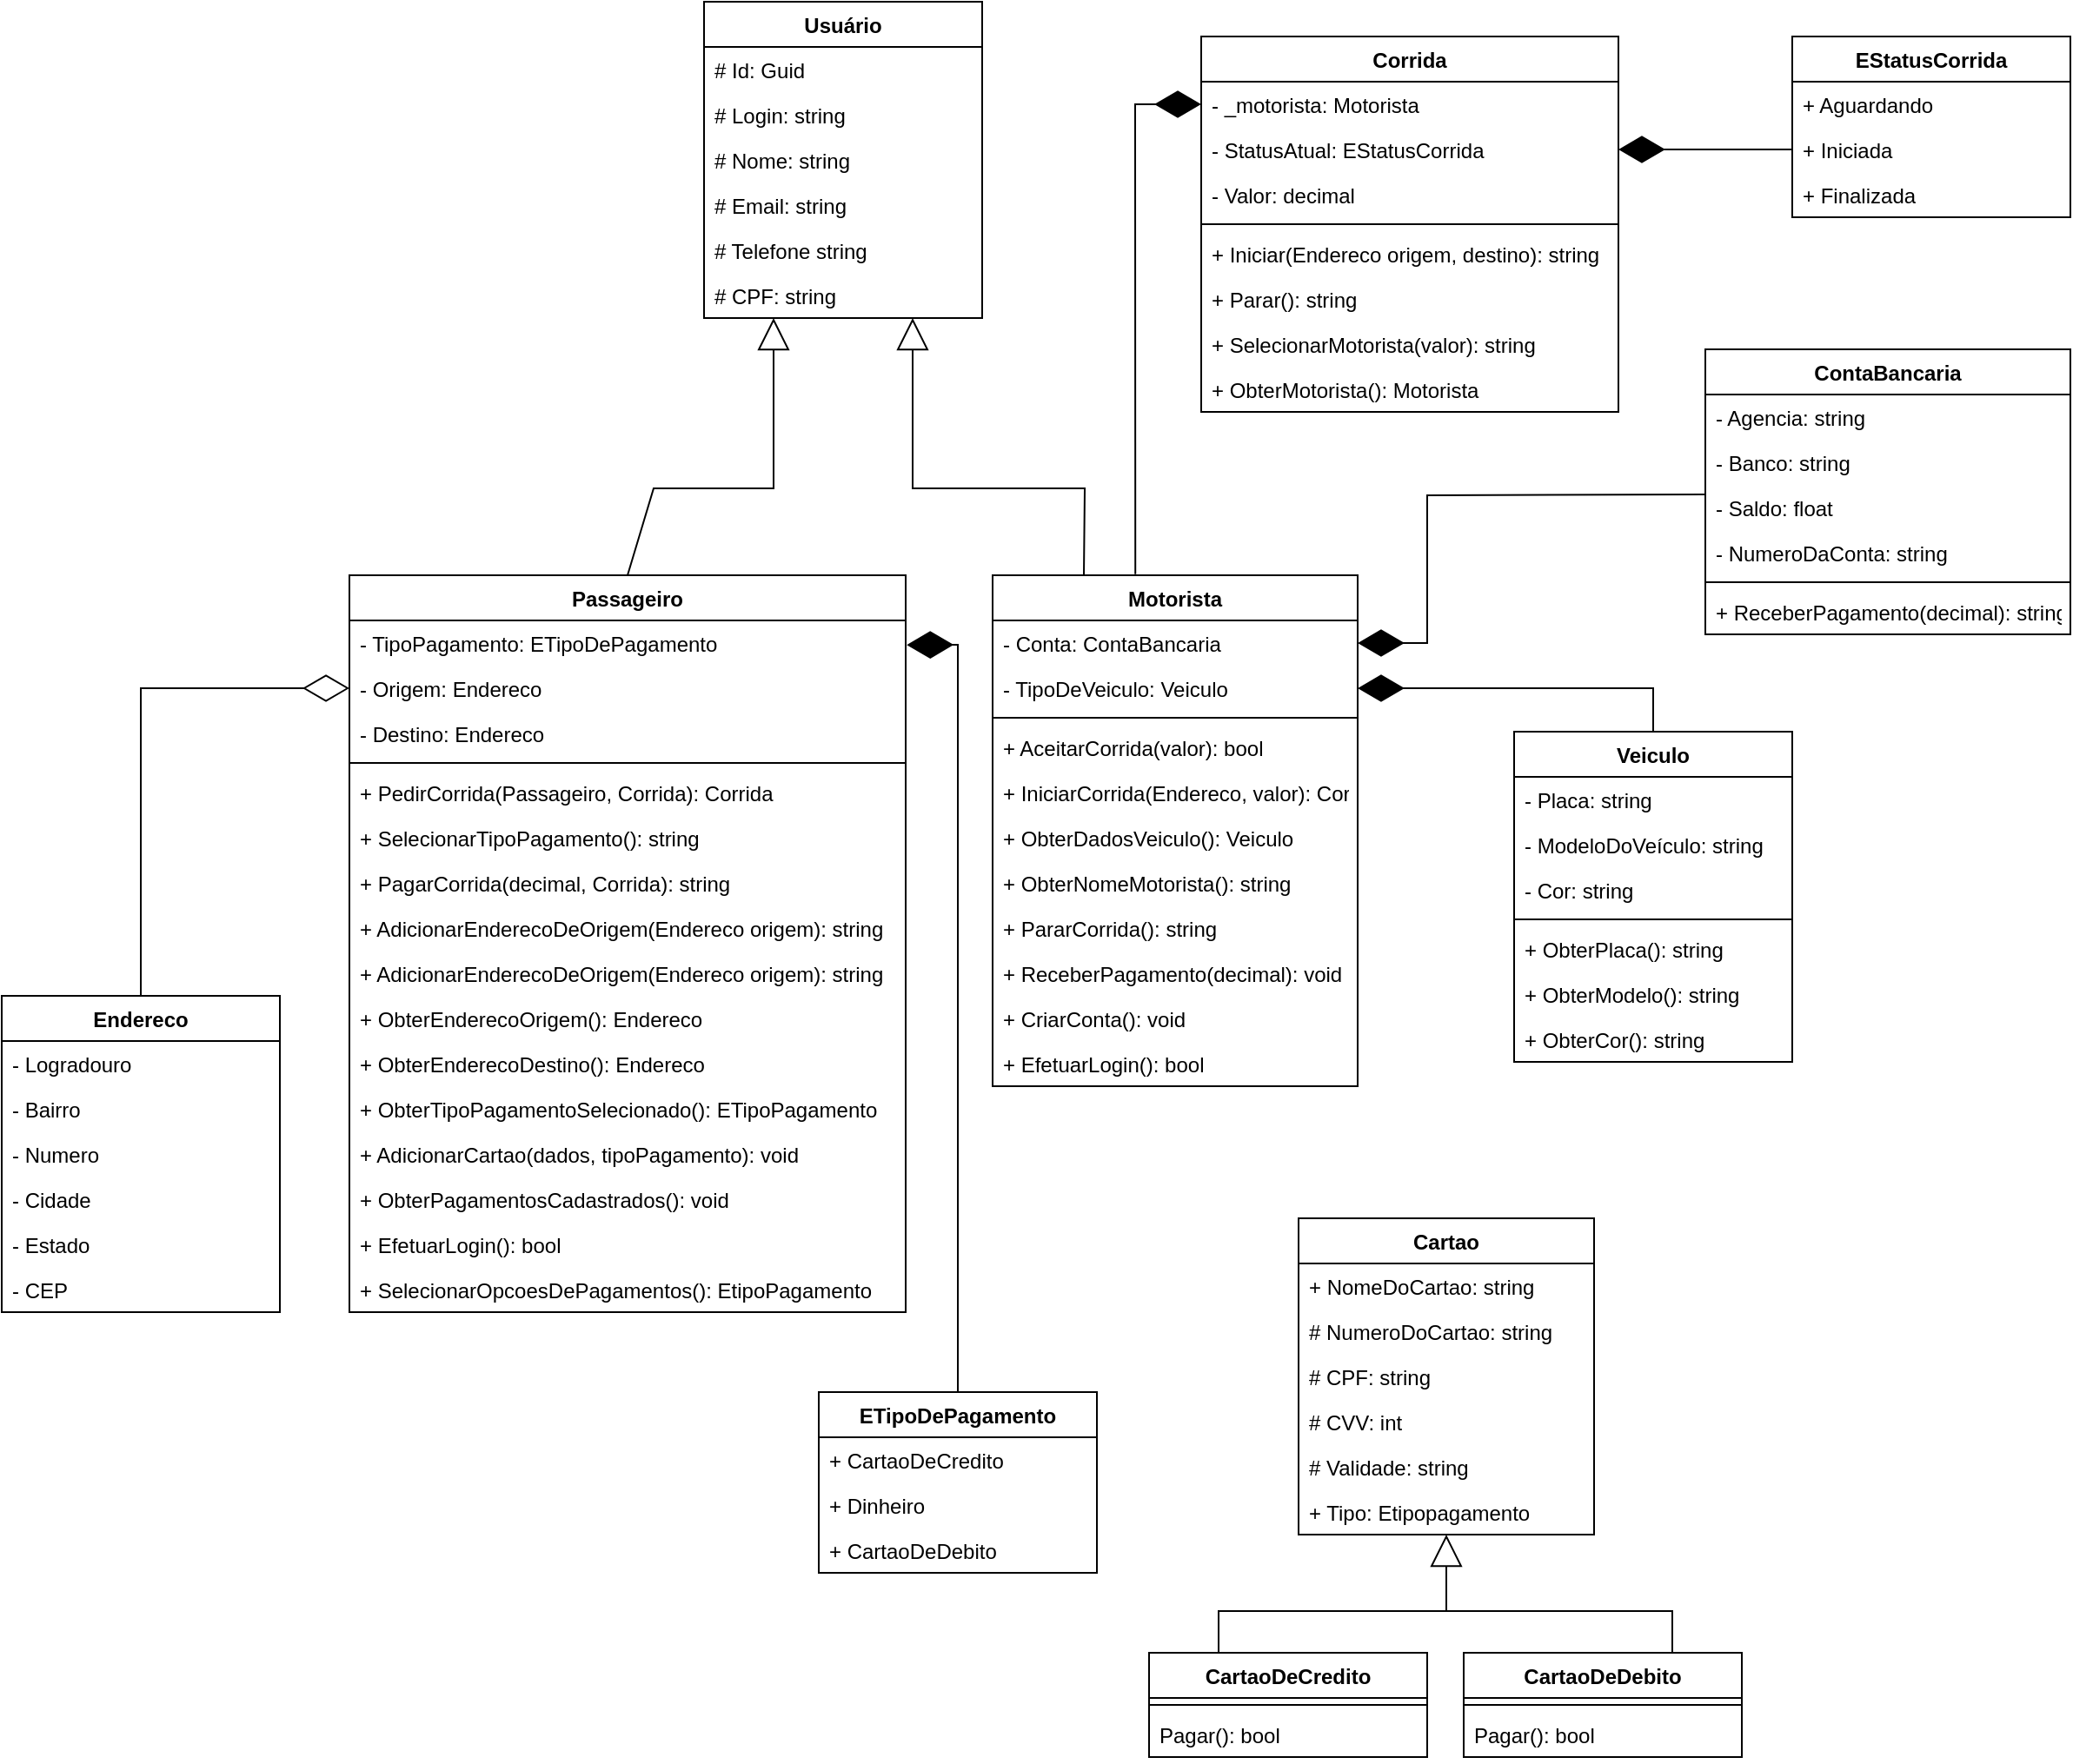 <mxfile version="20.2.3" type="device"><diagram id="JI-TAaaCPzhpU8c-VdDG" name="Page-1"><mxGraphModel dx="2064" dy="656" grid="1" gridSize="10" guides="1" tooltips="1" connect="1" arrows="1" fold="1" page="1" pageScale="1" pageWidth="827" pageHeight="1169" math="0" shadow="0"><root><mxCell id="0"/><mxCell id="1" parent="0"/><mxCell id="uXIIYwVitnvNrpm6AXKh-1" value="Usuário" style="swimlane;fontStyle=1;align=center;verticalAlign=top;childLayout=stackLayout;horizontal=1;startSize=26;horizontalStack=0;resizeParent=1;resizeParentMax=0;resizeLast=0;collapsible=1;marginBottom=0;" parent="1" vertex="1"><mxGeometry x="174" width="160" height="182" as="geometry"/></mxCell><mxCell id="uXIIYwVitnvNrpm6AXKh-29" value="# Id: Guid" style="text;strokeColor=none;fillColor=none;align=left;verticalAlign=top;spacingLeft=4;spacingRight=4;overflow=hidden;rotatable=0;points=[[0,0.5],[1,0.5]];portConstraint=eastwest;" parent="uXIIYwVitnvNrpm6AXKh-1" vertex="1"><mxGeometry y="26" width="160" height="26" as="geometry"/></mxCell><mxCell id="uXIIYwVitnvNrpm6AXKh-42" value="# Login: string" style="text;strokeColor=none;fillColor=none;align=left;verticalAlign=top;spacingLeft=4;spacingRight=4;overflow=hidden;rotatable=0;points=[[0,0.5],[1,0.5]];portConstraint=eastwest;" parent="uXIIYwVitnvNrpm6AXKh-1" vertex="1"><mxGeometry y="52" width="160" height="26" as="geometry"/></mxCell><mxCell id="uXIIYwVitnvNrpm6AXKh-28" value="# Nome: string" style="text;strokeColor=none;fillColor=none;align=left;verticalAlign=top;spacingLeft=4;spacingRight=4;overflow=hidden;rotatable=0;points=[[0,0.5],[1,0.5]];portConstraint=eastwest;" parent="uXIIYwVitnvNrpm6AXKh-1" vertex="1"><mxGeometry y="78" width="160" height="26" as="geometry"/></mxCell><mxCell id="uXIIYwVitnvNrpm6AXKh-2" value="# Email: string" style="text;strokeColor=none;fillColor=none;align=left;verticalAlign=top;spacingLeft=4;spacingRight=4;overflow=hidden;rotatable=0;points=[[0,0.5],[1,0.5]];portConstraint=eastwest;" parent="uXIIYwVitnvNrpm6AXKh-1" vertex="1"><mxGeometry y="104" width="160" height="26" as="geometry"/></mxCell><mxCell id="uXIIYwVitnvNrpm6AXKh-27" value="# Telefone string" style="text;strokeColor=none;fillColor=none;align=left;verticalAlign=top;spacingLeft=4;spacingRight=4;overflow=hidden;rotatable=0;points=[[0,0.5],[1,0.5]];portConstraint=eastwest;" parent="uXIIYwVitnvNrpm6AXKh-1" vertex="1"><mxGeometry y="130" width="160" height="26" as="geometry"/></mxCell><mxCell id="uXIIYwVitnvNrpm6AXKh-32" value="# CPF: string" style="text;strokeColor=none;fillColor=none;align=left;verticalAlign=top;spacingLeft=4;spacingRight=4;overflow=hidden;rotatable=0;points=[[0,0.5],[1,0.5]];portConstraint=eastwest;" parent="uXIIYwVitnvNrpm6AXKh-1" vertex="1"><mxGeometry y="156" width="160" height="26" as="geometry"/></mxCell><mxCell id="uXIIYwVitnvNrpm6AXKh-5" value="Passageiro" style="swimlane;fontStyle=1;align=center;verticalAlign=top;childLayout=stackLayout;horizontal=1;startSize=26;horizontalStack=0;resizeParent=1;resizeParentMax=0;resizeLast=0;collapsible=1;marginBottom=0;" parent="1" vertex="1"><mxGeometry x="-30" y="330" width="320" height="424" as="geometry"/></mxCell><mxCell id="uXIIYwVitnvNrpm6AXKh-38" value="- TipoPagamento: ETipoDePagamento" style="text;strokeColor=none;fillColor=none;align=left;verticalAlign=top;spacingLeft=4;spacingRight=4;overflow=hidden;rotatable=0;points=[[0,0.5],[1,0.5]];portConstraint=eastwest;" parent="uXIIYwVitnvNrpm6AXKh-5" vertex="1"><mxGeometry y="26" width="320" height="26" as="geometry"/></mxCell><mxCell id="uXIIYwVitnvNrpm6AXKh-40" value="- Origem: Endereco" style="text;strokeColor=none;fillColor=none;align=left;verticalAlign=top;spacingLeft=4;spacingRight=4;overflow=hidden;rotatable=0;points=[[0,0.5],[1,0.5]];portConstraint=eastwest;" parent="uXIIYwVitnvNrpm6AXKh-5" vertex="1"><mxGeometry y="52" width="320" height="26" as="geometry"/></mxCell><mxCell id="uXIIYwVitnvNrpm6AXKh-41" value="- Destino: Endereco" style="text;strokeColor=none;fillColor=none;align=left;verticalAlign=top;spacingLeft=4;spacingRight=4;overflow=hidden;rotatable=0;points=[[0,0.5],[1,0.5]];portConstraint=eastwest;" parent="uXIIYwVitnvNrpm6AXKh-5" vertex="1"><mxGeometry y="78" width="320" height="26" as="geometry"/></mxCell><mxCell id="uXIIYwVitnvNrpm6AXKh-7" value="" style="line;strokeWidth=1;fillColor=none;align=left;verticalAlign=middle;spacingTop=-1;spacingLeft=3;spacingRight=3;rotatable=0;labelPosition=right;points=[];portConstraint=eastwest;" parent="uXIIYwVitnvNrpm6AXKh-5" vertex="1"><mxGeometry y="104" width="320" height="8" as="geometry"/></mxCell><mxCell id="uXIIYwVitnvNrpm6AXKh-8" value="+ PedirCorrida(Passageiro, Corrida): Corrida" style="text;strokeColor=none;fillColor=none;align=left;verticalAlign=top;spacingLeft=4;spacingRight=4;overflow=hidden;rotatable=0;points=[[0,0.5],[1,0.5]];portConstraint=eastwest;" parent="uXIIYwVitnvNrpm6AXKh-5" vertex="1"><mxGeometry y="112" width="320" height="26" as="geometry"/></mxCell><mxCell id="uXIIYwVitnvNrpm6AXKh-83" value="+ SelecionarTipoPagamento(): string" style="text;strokeColor=none;fillColor=none;align=left;verticalAlign=top;spacingLeft=4;spacingRight=4;overflow=hidden;rotatable=0;points=[[0,0.5],[1,0.5]];portConstraint=eastwest;" parent="uXIIYwVitnvNrpm6AXKh-5" vertex="1"><mxGeometry y="138" width="320" height="26" as="geometry"/></mxCell><mxCell id="uXIIYwVitnvNrpm6AXKh-84" value="+ PagarCorrida(decimal, Corrida): string" style="text;strokeColor=none;fillColor=none;align=left;verticalAlign=top;spacingLeft=4;spacingRight=4;overflow=hidden;rotatable=0;points=[[0,0.5],[1,0.5]];portConstraint=eastwest;" parent="uXIIYwVitnvNrpm6AXKh-5" vertex="1"><mxGeometry y="164" width="320" height="26" as="geometry"/></mxCell><mxCell id="uXIIYwVitnvNrpm6AXKh-173" value="+ AdicionarEnderecoDeOrigem(Endereco origem): string" style="text;strokeColor=none;fillColor=none;align=left;verticalAlign=top;spacingLeft=4;spacingRight=4;overflow=hidden;rotatable=0;points=[[0,0.5],[1,0.5]];portConstraint=eastwest;" parent="uXIIYwVitnvNrpm6AXKh-5" vertex="1"><mxGeometry y="190" width="320" height="26" as="geometry"/></mxCell><mxCell id="uXIIYwVitnvNrpm6AXKh-174" value="+ AdicionarEnderecoDeOrigem(Endereco origem): string" style="text;strokeColor=none;fillColor=none;align=left;verticalAlign=top;spacingLeft=4;spacingRight=4;overflow=hidden;rotatable=0;points=[[0,0.5],[1,0.5]];portConstraint=eastwest;" parent="uXIIYwVitnvNrpm6AXKh-5" vertex="1"><mxGeometry y="216" width="320" height="26" as="geometry"/></mxCell><mxCell id="yvrcJaJNoF_qxqTx-UQw-9" value="+ ObterEnderecoOrigem(): Endereco" style="text;strokeColor=none;fillColor=none;align=left;verticalAlign=top;spacingLeft=4;spacingRight=4;overflow=hidden;rotatable=0;points=[[0,0.5],[1,0.5]];portConstraint=eastwest;" vertex="1" parent="uXIIYwVitnvNrpm6AXKh-5"><mxGeometry y="242" width="320" height="26" as="geometry"/></mxCell><mxCell id="yvrcJaJNoF_qxqTx-UQw-8" value="+ ObterEnderecoDestino(): Endereco" style="text;strokeColor=none;fillColor=none;align=left;verticalAlign=top;spacingLeft=4;spacingRight=4;overflow=hidden;rotatable=0;points=[[0,0.5],[1,0.5]];portConstraint=eastwest;" vertex="1" parent="uXIIYwVitnvNrpm6AXKh-5"><mxGeometry y="268" width="320" height="26" as="geometry"/></mxCell><mxCell id="yvrcJaJNoF_qxqTx-UQw-7" value="+ ObterTipoPagamentoSelecionado(): ETipoPagamento" style="text;strokeColor=none;fillColor=none;align=left;verticalAlign=top;spacingLeft=4;spacingRight=4;overflow=hidden;rotatable=0;points=[[0,0.5],[1,0.5]];portConstraint=eastwest;" vertex="1" parent="uXIIYwVitnvNrpm6AXKh-5"><mxGeometry y="294" width="320" height="26" as="geometry"/></mxCell><mxCell id="yvrcJaJNoF_qxqTx-UQw-6" value="+ AdicionarCartao(dados, tipoPagamento): void" style="text;strokeColor=none;fillColor=none;align=left;verticalAlign=top;spacingLeft=4;spacingRight=4;overflow=hidden;rotatable=0;points=[[0,0.5],[1,0.5]];portConstraint=eastwest;" vertex="1" parent="uXIIYwVitnvNrpm6AXKh-5"><mxGeometry y="320" width="320" height="26" as="geometry"/></mxCell><mxCell id="yvrcJaJNoF_qxqTx-UQw-5" value="+ ObterPagamentosCadastrados(): void" style="text;strokeColor=none;fillColor=none;align=left;verticalAlign=top;spacingLeft=4;spacingRight=4;overflow=hidden;rotatable=0;points=[[0,0.5],[1,0.5]];portConstraint=eastwest;" vertex="1" parent="uXIIYwVitnvNrpm6AXKh-5"><mxGeometry y="346" width="320" height="26" as="geometry"/></mxCell><mxCell id="yvrcJaJNoF_qxqTx-UQw-4" value="+ EfetuarLogin(): bool" style="text;strokeColor=none;fillColor=none;align=left;verticalAlign=top;spacingLeft=4;spacingRight=4;overflow=hidden;rotatable=0;points=[[0,0.5],[1,0.5]];portConstraint=eastwest;" vertex="1" parent="uXIIYwVitnvNrpm6AXKh-5"><mxGeometry y="372" width="320" height="26" as="geometry"/></mxCell><mxCell id="yvrcJaJNoF_qxqTx-UQw-3" value="+ SelecionarOpcoesDePagamentos(): EtipoPagamento" style="text;strokeColor=none;fillColor=none;align=left;verticalAlign=top;spacingLeft=4;spacingRight=4;overflow=hidden;rotatable=0;points=[[0,0.5],[1,0.5]];portConstraint=eastwest;" vertex="1" parent="uXIIYwVitnvNrpm6AXKh-5"><mxGeometry y="398" width="320" height="26" as="geometry"/></mxCell><mxCell id="uXIIYwVitnvNrpm6AXKh-9" value="Veiculo" style="swimlane;fontStyle=1;align=center;verticalAlign=top;childLayout=stackLayout;horizontal=1;startSize=26;horizontalStack=0;resizeParent=1;resizeParentMax=0;resizeLast=0;collapsible=1;marginBottom=0;" parent="1" vertex="1"><mxGeometry x="640" y="420" width="160" height="190" as="geometry"/></mxCell><mxCell id="uXIIYwVitnvNrpm6AXKh-10" value="- Placa: string" style="text;strokeColor=none;fillColor=none;align=left;verticalAlign=top;spacingLeft=4;spacingRight=4;overflow=hidden;rotatable=0;points=[[0,0.5],[1,0.5]];portConstraint=eastwest;" parent="uXIIYwVitnvNrpm6AXKh-9" vertex="1"><mxGeometry y="26" width="160" height="26" as="geometry"/></mxCell><mxCell id="uXIIYwVitnvNrpm6AXKh-66" value="- ModeloDoVeículo: string" style="text;strokeColor=none;fillColor=none;align=left;verticalAlign=top;spacingLeft=4;spacingRight=4;overflow=hidden;rotatable=0;points=[[0,0.5],[1,0.5]];portConstraint=eastwest;" parent="uXIIYwVitnvNrpm6AXKh-9" vertex="1"><mxGeometry y="52" width="160" height="26" as="geometry"/></mxCell><mxCell id="UBZa5tZ-X4ekOd2fPBgk-17" value="- Cor: string" style="text;strokeColor=none;fillColor=none;align=left;verticalAlign=top;spacingLeft=4;spacingRight=4;overflow=hidden;rotatable=0;points=[[0,0.5],[1,0.5]];portConstraint=eastwest;" parent="uXIIYwVitnvNrpm6AXKh-9" vertex="1"><mxGeometry y="78" width="160" height="26" as="geometry"/></mxCell><mxCell id="uXIIYwVitnvNrpm6AXKh-11" value="" style="line;strokeWidth=1;fillColor=none;align=left;verticalAlign=middle;spacingTop=-1;spacingLeft=3;spacingRight=3;rotatable=0;labelPosition=right;points=[];portConstraint=eastwest;" parent="uXIIYwVitnvNrpm6AXKh-9" vertex="1"><mxGeometry y="104" width="160" height="8" as="geometry"/></mxCell><mxCell id="uXIIYwVitnvNrpm6AXKh-12" value="+ ObterPlaca(): string" style="text;strokeColor=none;fillColor=none;align=left;verticalAlign=top;spacingLeft=4;spacingRight=4;overflow=hidden;rotatable=0;points=[[0,0.5],[1,0.5]];portConstraint=eastwest;" parent="uXIIYwVitnvNrpm6AXKh-9" vertex="1"><mxGeometry y="112" width="160" height="26" as="geometry"/></mxCell><mxCell id="uXIIYwVitnvNrpm6AXKh-114" value="+ ObterModelo(): string" style="text;strokeColor=none;fillColor=none;align=left;verticalAlign=top;spacingLeft=4;spacingRight=4;overflow=hidden;rotatable=0;points=[[0,0.5],[1,0.5]];portConstraint=eastwest;" parent="uXIIYwVitnvNrpm6AXKh-9" vertex="1"><mxGeometry y="138" width="160" height="26" as="geometry"/></mxCell><mxCell id="UBZa5tZ-X4ekOd2fPBgk-18" value="+ ObterCor(): string" style="text;strokeColor=none;fillColor=none;align=left;verticalAlign=top;spacingLeft=4;spacingRight=4;overflow=hidden;rotatable=0;points=[[0,0.5],[1,0.5]];portConstraint=eastwest;" parent="uXIIYwVitnvNrpm6AXKh-9" vertex="1"><mxGeometry y="164" width="160" height="26" as="geometry"/></mxCell><mxCell id="uXIIYwVitnvNrpm6AXKh-13" value="Endereco" style="swimlane;fontStyle=1;align=center;verticalAlign=top;childLayout=stackLayout;horizontal=1;startSize=26;horizontalStack=0;resizeParent=1;resizeParentMax=0;resizeLast=0;collapsible=1;marginBottom=0;" parent="1" vertex="1"><mxGeometry x="-230" y="572" width="160" height="182" as="geometry"/></mxCell><mxCell id="uXIIYwVitnvNrpm6AXKh-14" value="- Logradouro" style="text;strokeColor=none;fillColor=none;align=left;verticalAlign=top;spacingLeft=4;spacingRight=4;overflow=hidden;rotatable=0;points=[[0,0.5],[1,0.5]];portConstraint=eastwest;" parent="uXIIYwVitnvNrpm6AXKh-13" vertex="1"><mxGeometry y="26" width="160" height="26" as="geometry"/></mxCell><mxCell id="uXIIYwVitnvNrpm6AXKh-51" value="- Bairro" style="text;strokeColor=none;fillColor=none;align=left;verticalAlign=top;spacingLeft=4;spacingRight=4;overflow=hidden;rotatable=0;points=[[0,0.5],[1,0.5]];portConstraint=eastwest;" parent="uXIIYwVitnvNrpm6AXKh-13" vertex="1"><mxGeometry y="52" width="160" height="26" as="geometry"/></mxCell><mxCell id="uXIIYwVitnvNrpm6AXKh-52" value="- Numero" style="text;strokeColor=none;fillColor=none;align=left;verticalAlign=top;spacingLeft=4;spacingRight=4;overflow=hidden;rotatable=0;points=[[0,0.5],[1,0.5]];portConstraint=eastwest;" parent="uXIIYwVitnvNrpm6AXKh-13" vertex="1"><mxGeometry y="78" width="160" height="26" as="geometry"/></mxCell><mxCell id="uXIIYwVitnvNrpm6AXKh-53" value="- Cidade" style="text;strokeColor=none;fillColor=none;align=left;verticalAlign=top;spacingLeft=4;spacingRight=4;overflow=hidden;rotatable=0;points=[[0,0.5],[1,0.5]];portConstraint=eastwest;" parent="uXIIYwVitnvNrpm6AXKh-13" vertex="1"><mxGeometry y="104" width="160" height="26" as="geometry"/></mxCell><mxCell id="uXIIYwVitnvNrpm6AXKh-54" value="- Estado" style="text;strokeColor=none;fillColor=none;align=left;verticalAlign=top;spacingLeft=4;spacingRight=4;overflow=hidden;rotatable=0;points=[[0,0.5],[1,0.5]];portConstraint=eastwest;" parent="uXIIYwVitnvNrpm6AXKh-13" vertex="1"><mxGeometry y="130" width="160" height="26" as="geometry"/></mxCell><mxCell id="uXIIYwVitnvNrpm6AXKh-55" value="- CEP" style="text;strokeColor=none;fillColor=none;align=left;verticalAlign=top;spacingLeft=4;spacingRight=4;overflow=hidden;rotatable=0;points=[[0,0.5],[1,0.5]];portConstraint=eastwest;" parent="uXIIYwVitnvNrpm6AXKh-13" vertex="1"><mxGeometry y="156" width="160" height="26" as="geometry"/></mxCell><mxCell id="uXIIYwVitnvNrpm6AXKh-17" value="Motorista" style="swimlane;fontStyle=1;align=center;verticalAlign=top;childLayout=stackLayout;horizontal=1;startSize=26;horizontalStack=0;resizeParent=1;resizeParentMax=0;resizeLast=0;collapsible=1;marginBottom=0;" parent="1" vertex="1"><mxGeometry x="340" y="330" width="210" height="294" as="geometry"/></mxCell><mxCell id="uXIIYwVitnvNrpm6AXKh-18" value="- Conta: ContaBancaria" style="text;strokeColor=none;fillColor=none;align=left;verticalAlign=top;spacingLeft=4;spacingRight=4;overflow=hidden;rotatable=0;points=[[0,0.5],[1,0.5]];portConstraint=eastwest;" parent="uXIIYwVitnvNrpm6AXKh-17" vertex="1"><mxGeometry y="26" width="210" height="26" as="geometry"/></mxCell><mxCell id="uXIIYwVitnvNrpm6AXKh-64" value="- TipoDeVeiculo: Veiculo" style="text;strokeColor=none;fillColor=none;align=left;verticalAlign=top;spacingLeft=4;spacingRight=4;overflow=hidden;rotatable=0;points=[[0,0.5],[1,0.5]];portConstraint=eastwest;" parent="uXIIYwVitnvNrpm6AXKh-17" vertex="1"><mxGeometry y="52" width="210" height="26" as="geometry"/></mxCell><mxCell id="uXIIYwVitnvNrpm6AXKh-19" value="" style="line;strokeWidth=1;fillColor=none;align=left;verticalAlign=middle;spacingTop=-1;spacingLeft=3;spacingRight=3;rotatable=0;labelPosition=right;points=[];portConstraint=eastwest;" parent="uXIIYwVitnvNrpm6AXKh-17" vertex="1"><mxGeometry y="78" width="210" height="8" as="geometry"/></mxCell><mxCell id="uXIIYwVitnvNrpm6AXKh-20" value="+ AceitarCorrida(valor): bool" style="text;strokeColor=none;fillColor=none;align=left;verticalAlign=top;spacingLeft=4;spacingRight=4;overflow=hidden;rotatable=0;points=[[0,0.5],[1,0.5]];portConstraint=eastwest;" parent="uXIIYwVitnvNrpm6AXKh-17" vertex="1"><mxGeometry y="86" width="210" height="26" as="geometry"/></mxCell><mxCell id="uXIIYwVitnvNrpm6AXKh-158" value="+ IniciarCorrida(Endereco, valor): Corrida" style="text;strokeColor=none;fillColor=none;align=left;verticalAlign=top;spacingLeft=4;spacingRight=4;overflow=hidden;rotatable=0;points=[[0,0.5],[1,0.5]];portConstraint=eastwest;" parent="uXIIYwVitnvNrpm6AXKh-17" vertex="1"><mxGeometry y="112" width="210" height="26" as="geometry"/></mxCell><mxCell id="uXIIYwVitnvNrpm6AXKh-149" value="+ ObterDadosVeiculo(): Veiculo" style="text;strokeColor=none;fillColor=none;align=left;verticalAlign=top;spacingLeft=4;spacingRight=4;overflow=hidden;rotatable=0;points=[[0,0.5],[1,0.5]];portConstraint=eastwest;" parent="uXIIYwVitnvNrpm6AXKh-17" vertex="1"><mxGeometry y="138" width="210" height="26" as="geometry"/></mxCell><mxCell id="uXIIYwVitnvNrpm6AXKh-115" value="+ ObterNomeMotorista(): string" style="text;strokeColor=none;fillColor=none;align=left;verticalAlign=top;spacingLeft=4;spacingRight=4;overflow=hidden;rotatable=0;points=[[0,0.5],[1,0.5]];portConstraint=eastwest;" parent="uXIIYwVitnvNrpm6AXKh-17" vertex="1"><mxGeometry y="164" width="210" height="26" as="geometry"/></mxCell><mxCell id="uXIIYwVitnvNrpm6AXKh-159" value="+ PararCorrida(): string" style="text;strokeColor=none;fillColor=none;align=left;verticalAlign=top;spacingLeft=4;spacingRight=4;overflow=hidden;rotatable=0;points=[[0,0.5],[1,0.5]];portConstraint=eastwest;" parent="uXIIYwVitnvNrpm6AXKh-17" vertex="1"><mxGeometry y="190" width="210" height="26" as="geometry"/></mxCell><mxCell id="uXIIYwVitnvNrpm6AXKh-151" value="+ ReceberPagamento(decimal): void" style="text;strokeColor=none;fillColor=none;align=left;verticalAlign=top;spacingLeft=4;spacingRight=4;overflow=hidden;rotatable=0;points=[[0,0.5],[1,0.5]];portConstraint=eastwest;" parent="uXIIYwVitnvNrpm6AXKh-17" vertex="1"><mxGeometry y="216" width="210" height="26" as="geometry"/></mxCell><mxCell id="yvrcJaJNoF_qxqTx-UQw-1" value="+ CriarConta(): void" style="text;strokeColor=none;fillColor=none;align=left;verticalAlign=top;spacingLeft=4;spacingRight=4;overflow=hidden;rotatable=0;points=[[0,0.5],[1,0.5]];portConstraint=eastwest;" vertex="1" parent="uXIIYwVitnvNrpm6AXKh-17"><mxGeometry y="242" width="210" height="26" as="geometry"/></mxCell><mxCell id="yvrcJaJNoF_qxqTx-UQw-2" value="+ EfetuarLogin(): bool" style="text;strokeColor=none;fillColor=none;align=left;verticalAlign=top;spacingLeft=4;spacingRight=4;overflow=hidden;rotatable=0;points=[[0,0.5],[1,0.5]];portConstraint=eastwest;" vertex="1" parent="uXIIYwVitnvNrpm6AXKh-17"><mxGeometry y="268" width="210" height="26" as="geometry"/></mxCell><mxCell id="uXIIYwVitnvNrpm6AXKh-23" value="ETipoDePagamento" style="swimlane;fontStyle=1;align=center;verticalAlign=top;childLayout=stackLayout;horizontal=1;startSize=26;horizontalStack=0;resizeParent=1;resizeParentMax=0;resizeLast=0;collapsible=1;marginBottom=0;" parent="1" vertex="1"><mxGeometry x="240" y="800" width="160" height="104" as="geometry"/></mxCell><mxCell id="uXIIYwVitnvNrpm6AXKh-43" value="+ CartaoDeCredito" style="text;strokeColor=none;fillColor=none;align=left;verticalAlign=top;spacingLeft=4;spacingRight=4;overflow=hidden;rotatable=0;points=[[0,0.5],[1,0.5]];portConstraint=eastwest;" parent="uXIIYwVitnvNrpm6AXKh-23" vertex="1"><mxGeometry y="26" width="160" height="26" as="geometry"/></mxCell><mxCell id="uXIIYwVitnvNrpm6AXKh-44" value="+ Dinheiro" style="text;strokeColor=none;fillColor=none;align=left;verticalAlign=top;spacingLeft=4;spacingRight=4;overflow=hidden;rotatable=0;points=[[0,0.5],[1,0.5]];portConstraint=eastwest;" parent="uXIIYwVitnvNrpm6AXKh-23" vertex="1"><mxGeometry y="52" width="160" height="26" as="geometry"/></mxCell><mxCell id="uXIIYwVitnvNrpm6AXKh-46" value="+ CartaoDeDebito" style="text;strokeColor=none;fillColor=none;align=left;verticalAlign=top;spacingLeft=4;spacingRight=4;overflow=hidden;rotatable=0;points=[[0,0.5],[1,0.5]];portConstraint=eastwest;" parent="uXIIYwVitnvNrpm6AXKh-23" vertex="1"><mxGeometry y="78" width="160" height="26" as="geometry"/></mxCell><mxCell id="uXIIYwVitnvNrpm6AXKh-36" value="" style="endArrow=block;endSize=16;endFill=0;html=1;rounded=0;exitX=0.5;exitY=0;exitDx=0;exitDy=0;entryX=0.25;entryY=1;entryDx=0;entryDy=0;" parent="1" source="uXIIYwVitnvNrpm6AXKh-5" target="uXIIYwVitnvNrpm6AXKh-1" edge="1"><mxGeometry width="160" relative="1" as="geometry"><mxPoint x="54" y="282.15" as="sourcePoint"/><mxPoint x="220" y="220" as="targetPoint"/><Array as="points"><mxPoint x="145" y="280"/><mxPoint x="170" y="280"/><mxPoint x="174" y="280"/><mxPoint x="214" y="280"/></Array></mxGeometry></mxCell><mxCell id="uXIIYwVitnvNrpm6AXKh-37" value="" style="endArrow=block;endSize=16;endFill=0;html=1;rounded=0;exitX=0.25;exitY=0;exitDx=0;exitDy=0;entryX=0.75;entryY=1;entryDx=0;entryDy=0;" parent="1" source="uXIIYwVitnvNrpm6AXKh-17" target="uXIIYwVitnvNrpm6AXKh-1" edge="1"><mxGeometry width="160" relative="1" as="geometry"><mxPoint x="220" y="328.15" as="sourcePoint"/><mxPoint x="300" y="220" as="targetPoint"/><Array as="points"><mxPoint x="393" y="280"/><mxPoint x="294" y="280"/></Array></mxGeometry></mxCell><mxCell id="uXIIYwVitnvNrpm6AXKh-77" value="" style="endArrow=diamondThin;endFill=1;endSize=24;html=1;rounded=0;strokeWidth=1;entryX=1;entryY=0.5;entryDx=0;entryDy=0;exitX=0.5;exitY=0;exitDx=0;exitDy=0;" parent="1" source="uXIIYwVitnvNrpm6AXKh-9" target="uXIIYwVitnvNrpm6AXKh-64" edge="1"><mxGeometry width="160" relative="1" as="geometry"><mxPoint x="734" y="373.58" as="sourcePoint"/><mxPoint x="534" y="370" as="targetPoint"/><Array as="points"><mxPoint x="720" y="395"/></Array></mxGeometry></mxCell><mxCell id="uXIIYwVitnvNrpm6AXKh-80" value="" style="endArrow=diamondThin;endFill=0;endSize=24;html=1;rounded=0;strokeWidth=1;entryX=0;entryY=0.5;entryDx=0;entryDy=0;exitX=0.5;exitY=0;exitDx=0;exitDy=0;" parent="1" source="uXIIYwVitnvNrpm6AXKh-13" target="uXIIYwVitnvNrpm6AXKh-40" edge="1"><mxGeometry width="160" relative="1" as="geometry"><mxPoint x="164" y="540" as="sourcePoint"/><mxPoint x="4" y="540" as="targetPoint"/><Array as="points"><mxPoint x="-150" y="395"/></Array></mxGeometry></mxCell><mxCell id="uXIIYwVitnvNrpm6AXKh-82" value="" style="endArrow=diamondThin;endFill=1;endSize=24;html=1;rounded=0;strokeWidth=1;entryX=1.002;entryY=0.542;entryDx=0;entryDy=0;entryPerimeter=0;exitX=0.5;exitY=0;exitDx=0;exitDy=0;" parent="1" target="uXIIYwVitnvNrpm6AXKh-38" edge="1" source="uXIIYwVitnvNrpm6AXKh-23"><mxGeometry width="160" relative="1" as="geometry"><mxPoint x="320" y="620" as="sourcePoint"/><mxPoint x="214" y="530" as="targetPoint"/><Array as="points"><mxPoint x="320" y="370"/></Array></mxGeometry></mxCell><mxCell id="uXIIYwVitnvNrpm6AXKh-89" value="Cartao" style="swimlane;fontStyle=1;align=center;verticalAlign=top;childLayout=stackLayout;horizontal=1;startSize=26;horizontalStack=0;resizeParent=1;resizeParentMax=0;resizeLast=0;collapsible=1;marginBottom=0;" parent="1" vertex="1"><mxGeometry x="516" y="700" width="170" height="182" as="geometry"><mxRectangle x="550" y="620" width="80" height="30" as="alternateBounds"/></mxGeometry></mxCell><mxCell id="yvrcJaJNoF_qxqTx-UQw-10" value="+ NomeDoCartao: string" style="text;strokeColor=none;fillColor=none;align=left;verticalAlign=top;spacingLeft=4;spacingRight=4;overflow=hidden;rotatable=0;points=[[0,0.5],[1,0.5]];portConstraint=eastwest;" vertex="1" parent="uXIIYwVitnvNrpm6AXKh-89"><mxGeometry y="26" width="170" height="26" as="geometry"/></mxCell><mxCell id="uXIIYwVitnvNrpm6AXKh-90" value="# NumeroDoCartao: string" style="text;strokeColor=none;fillColor=none;align=left;verticalAlign=top;spacingLeft=4;spacingRight=4;overflow=hidden;rotatable=0;points=[[0,0.5],[1,0.5]];portConstraint=eastwest;" parent="uXIIYwVitnvNrpm6AXKh-89" vertex="1"><mxGeometry y="52" width="170" height="26" as="geometry"/></mxCell><mxCell id="uXIIYwVitnvNrpm6AXKh-109" value="# CPF: string" style="text;strokeColor=none;fillColor=none;align=left;verticalAlign=top;spacingLeft=4;spacingRight=4;overflow=hidden;rotatable=0;points=[[0,0.5],[1,0.5]];portConstraint=eastwest;" parent="uXIIYwVitnvNrpm6AXKh-89" vertex="1"><mxGeometry y="78" width="170" height="26" as="geometry"/></mxCell><mxCell id="uXIIYwVitnvNrpm6AXKh-119" value="# CVV: int" style="text;strokeColor=none;fillColor=none;align=left;verticalAlign=top;spacingLeft=4;spacingRight=4;overflow=hidden;rotatable=0;points=[[0,0.5],[1,0.5]];portConstraint=eastwest;" parent="uXIIYwVitnvNrpm6AXKh-89" vertex="1"><mxGeometry y="104" width="170" height="26" as="geometry"/></mxCell><mxCell id="uXIIYwVitnvNrpm6AXKh-120" value="# Validade: string" style="text;strokeColor=none;fillColor=none;align=left;verticalAlign=top;spacingLeft=4;spacingRight=4;overflow=hidden;rotatable=0;points=[[0,0.5],[1,0.5]];portConstraint=eastwest;" parent="uXIIYwVitnvNrpm6AXKh-89" vertex="1"><mxGeometry y="130" width="170" height="26" as="geometry"/></mxCell><mxCell id="yvrcJaJNoF_qxqTx-UQw-11" value="+ Tipo: Etipopagamento" style="text;strokeColor=none;fillColor=none;align=left;verticalAlign=top;spacingLeft=4;spacingRight=4;overflow=hidden;rotatable=0;points=[[0,0.5],[1,0.5]];portConstraint=eastwest;" vertex="1" parent="uXIIYwVitnvNrpm6AXKh-89"><mxGeometry y="156" width="170" height="26" as="geometry"/></mxCell><mxCell id="uXIIYwVitnvNrpm6AXKh-93" value="CartaoDeCredito" style="swimlane;fontStyle=1;align=center;verticalAlign=top;childLayout=stackLayout;horizontal=1;startSize=26;horizontalStack=0;resizeParent=1;resizeParentMax=0;resizeLast=0;collapsible=1;marginBottom=0;" parent="1" vertex="1"><mxGeometry x="430" y="950" width="160" height="60" as="geometry"/></mxCell><mxCell id="uXIIYwVitnvNrpm6AXKh-95" value="" style="line;strokeWidth=1;fillColor=none;align=left;verticalAlign=middle;spacingTop=-1;spacingLeft=3;spacingRight=3;rotatable=0;labelPosition=right;points=[];portConstraint=eastwest;" parent="uXIIYwVitnvNrpm6AXKh-93" vertex="1"><mxGeometry y="26" width="160" height="8" as="geometry"/></mxCell><mxCell id="uXIIYwVitnvNrpm6AXKh-96" value="Pagar(): bool" style="text;strokeColor=none;fillColor=none;align=left;verticalAlign=top;spacingLeft=4;spacingRight=4;overflow=hidden;rotatable=0;points=[[0,0.5],[1,0.5]];portConstraint=eastwest;" parent="uXIIYwVitnvNrpm6AXKh-93" vertex="1"><mxGeometry y="34" width="160" height="26" as="geometry"/></mxCell><mxCell id="uXIIYwVitnvNrpm6AXKh-118" style="edgeStyle=orthogonalEdgeStyle;rounded=0;orthogonalLoop=1;jettySize=auto;html=1;endArrow=none;endFill=0;startSize=6;strokeWidth=1;exitX=0.75;exitY=0;exitDx=0;exitDy=0;" parent="1" source="uXIIYwVitnvNrpm6AXKh-97" edge="1"><mxGeometry relative="1" as="geometry"><mxPoint x="601" y="926" as="targetPoint"/><Array as="points"><mxPoint x="731" y="926"/></Array><mxPoint x="721" y="940" as="sourcePoint"/></mxGeometry></mxCell><mxCell id="uXIIYwVitnvNrpm6AXKh-97" value="CartaoDeDebito" style="swimlane;fontStyle=1;align=center;verticalAlign=top;childLayout=stackLayout;horizontal=1;startSize=26;horizontalStack=0;resizeParent=1;resizeParentMax=0;resizeLast=0;collapsible=1;marginBottom=0;" parent="1" vertex="1"><mxGeometry x="611" y="950" width="160" height="60" as="geometry"/></mxCell><mxCell id="uXIIYwVitnvNrpm6AXKh-99" value="" style="line;strokeWidth=1;fillColor=none;align=left;verticalAlign=middle;spacingTop=-1;spacingLeft=3;spacingRight=3;rotatable=0;labelPosition=right;points=[];portConstraint=eastwest;" parent="uXIIYwVitnvNrpm6AXKh-97" vertex="1"><mxGeometry y="26" width="160" height="8" as="geometry"/></mxCell><mxCell id="uXIIYwVitnvNrpm6AXKh-100" value="Pagar(): bool" style="text;strokeColor=none;fillColor=none;align=left;verticalAlign=top;spacingLeft=4;spacingRight=4;overflow=hidden;rotatable=0;points=[[0,0.5],[1,0.5]];portConstraint=eastwest;" parent="uXIIYwVitnvNrpm6AXKh-97" vertex="1"><mxGeometry y="34" width="160" height="26" as="geometry"/></mxCell><mxCell id="uXIIYwVitnvNrpm6AXKh-116" value="" style="endArrow=block;endSize=16;endFill=0;html=1;rounded=0;strokeWidth=1;entryX=0.5;entryY=1;entryDx=0;entryDy=0;exitX=0.25;exitY=0;exitDx=0;exitDy=0;" parent="1" source="uXIIYwVitnvNrpm6AXKh-93" target="uXIIYwVitnvNrpm6AXKh-89" edge="1"><mxGeometry width="160" relative="1" as="geometry"><mxPoint x="481" y="950" as="sourcePoint"/><mxPoint x="501" y="846" as="targetPoint"/><Array as="points"><mxPoint x="470" y="926"/><mxPoint x="601" y="926"/><mxPoint x="601" y="916"/></Array></mxGeometry></mxCell><mxCell id="uXIIYwVitnvNrpm6AXKh-135" value="ContaBancaria" style="swimlane;fontStyle=1;align=center;verticalAlign=top;childLayout=stackLayout;horizontal=1;startSize=26;horizontalStack=0;resizeParent=1;resizeParentMax=0;resizeLast=0;collapsible=1;marginBottom=0;" parent="1" vertex="1"><mxGeometry x="750" y="200" width="210" height="164" as="geometry"/></mxCell><mxCell id="uXIIYwVitnvNrpm6AXKh-143" value="- Agencia: string" style="text;strokeColor=none;fillColor=none;align=left;verticalAlign=top;spacingLeft=4;spacingRight=4;overflow=hidden;rotatable=0;points=[[0,0.5],[1,0.5]];portConstraint=eastwest;" parent="uXIIYwVitnvNrpm6AXKh-135" vertex="1"><mxGeometry y="26" width="210" height="26" as="geometry"/></mxCell><mxCell id="uXIIYwVitnvNrpm6AXKh-144" value="- Banco: string" style="text;strokeColor=none;fillColor=none;align=left;verticalAlign=top;spacingLeft=4;spacingRight=4;overflow=hidden;rotatable=0;points=[[0,0.5],[1,0.5]];portConstraint=eastwest;" parent="uXIIYwVitnvNrpm6AXKh-135" vertex="1"><mxGeometry y="52" width="210" height="26" as="geometry"/></mxCell><mxCell id="uXIIYwVitnvNrpm6AXKh-145" value="- Saldo: float" style="text;strokeColor=none;fillColor=none;align=left;verticalAlign=top;spacingLeft=4;spacingRight=4;overflow=hidden;rotatable=0;points=[[0,0.5],[1,0.5]];portConstraint=eastwest;" parent="uXIIYwVitnvNrpm6AXKh-135" vertex="1"><mxGeometry y="78" width="210" height="26" as="geometry"/></mxCell><mxCell id="uXIIYwVitnvNrpm6AXKh-142" value="- NumeroDaConta: string" style="text;strokeColor=none;fillColor=none;align=left;verticalAlign=top;spacingLeft=4;spacingRight=4;overflow=hidden;rotatable=0;points=[[0,0.5],[1,0.5]];portConstraint=eastwest;" parent="uXIIYwVitnvNrpm6AXKh-135" vertex="1"><mxGeometry y="104" width="210" height="26" as="geometry"/></mxCell><mxCell id="uXIIYwVitnvNrpm6AXKh-137" value="" style="line;strokeWidth=1;fillColor=none;align=left;verticalAlign=middle;spacingTop=-1;spacingLeft=3;spacingRight=3;rotatable=0;labelPosition=right;points=[];portConstraint=eastwest;" parent="uXIIYwVitnvNrpm6AXKh-135" vertex="1"><mxGeometry y="130" width="210" height="8" as="geometry"/></mxCell><mxCell id="uXIIYwVitnvNrpm6AXKh-140" value="+ ReceberPagamento(decimal): string" style="text;strokeColor=none;fillColor=none;align=left;verticalAlign=top;spacingLeft=4;spacingRight=4;overflow=hidden;rotatable=0;points=[[0,0.5],[1,0.5]];portConstraint=eastwest;" parent="uXIIYwVitnvNrpm6AXKh-135" vertex="1"><mxGeometry y="138" width="210" height="26" as="geometry"/></mxCell><mxCell id="uXIIYwVitnvNrpm6AXKh-146" value="" style="endArrow=diamondThin;endFill=1;endSize=24;html=1;rounded=0;strokeWidth=1;entryX=1;entryY=0.5;entryDx=0;entryDy=0;exitX=0.001;exitY=0.212;exitDx=0;exitDy=0;exitPerimeter=0;" parent="1" target="uXIIYwVitnvNrpm6AXKh-18" edge="1"><mxGeometry width="160" relative="1" as="geometry"><mxPoint x="750.21" y="283.512" as="sourcePoint"/><mxPoint x="404.0" y="140.488" as="targetPoint"/><Array as="points"><mxPoint x="590" y="284"/><mxPoint x="590" y="369"/></Array></mxGeometry></mxCell><mxCell id="uXIIYwVitnvNrpm6AXKh-153" value="EStatusCorrida" style="swimlane;fontStyle=1;align=center;verticalAlign=top;childLayout=stackLayout;horizontal=1;startSize=26;horizontalStack=0;resizeParent=1;resizeParentMax=0;resizeLast=0;collapsible=1;marginBottom=0;" parent="1" vertex="1"><mxGeometry x="800" y="20" width="160" height="104" as="geometry"/></mxCell><mxCell id="uXIIYwVitnvNrpm6AXKh-154" value="+ Aguardando" style="text;strokeColor=none;fillColor=none;align=left;verticalAlign=top;spacingLeft=4;spacingRight=4;overflow=hidden;rotatable=0;points=[[0,0.5],[1,0.5]];portConstraint=eastwest;" parent="uXIIYwVitnvNrpm6AXKh-153" vertex="1"><mxGeometry y="26" width="160" height="26" as="geometry"/></mxCell><mxCell id="uXIIYwVitnvNrpm6AXKh-155" value="+ Iniciada" style="text;strokeColor=none;fillColor=none;align=left;verticalAlign=top;spacingLeft=4;spacingRight=4;overflow=hidden;rotatable=0;points=[[0,0.5],[1,0.5]];portConstraint=eastwest;" parent="uXIIYwVitnvNrpm6AXKh-153" vertex="1"><mxGeometry y="52" width="160" height="26" as="geometry"/></mxCell><mxCell id="uXIIYwVitnvNrpm6AXKh-156" value="+ Finalizada" style="text;strokeColor=none;fillColor=none;align=left;verticalAlign=top;spacingLeft=4;spacingRight=4;overflow=hidden;rotatable=0;points=[[0,0.5],[1,0.5]];portConstraint=eastwest;" parent="uXIIYwVitnvNrpm6AXKh-153" vertex="1"><mxGeometry y="78" width="160" height="26" as="geometry"/></mxCell><mxCell id="uXIIYwVitnvNrpm6AXKh-160" value="Corrida" style="swimlane;fontStyle=1;align=center;verticalAlign=top;childLayout=stackLayout;horizontal=1;startSize=26;horizontalStack=0;resizeParent=1;resizeParentMax=0;resizeLast=0;collapsible=1;marginBottom=0;" parent="1" vertex="1"><mxGeometry x="460" y="20" width="240" height="216" as="geometry"/></mxCell><mxCell id="uXIIYwVitnvNrpm6AXKh-161" value="- _motorista: Motorista" style="text;strokeColor=none;fillColor=none;align=left;verticalAlign=top;spacingLeft=4;spacingRight=4;overflow=hidden;rotatable=0;points=[[0,0.5],[1,0.5]];portConstraint=eastwest;" parent="uXIIYwVitnvNrpm6AXKh-160" vertex="1"><mxGeometry y="26" width="240" height="26" as="geometry"/></mxCell><mxCell id="uXIIYwVitnvNrpm6AXKh-168" value="- StatusAtual: EStatusCorrida" style="text;strokeColor=none;fillColor=none;align=left;verticalAlign=top;spacingLeft=4;spacingRight=4;overflow=hidden;rotatable=0;points=[[0,0.5],[1,0.5]];portConstraint=eastwest;" parent="uXIIYwVitnvNrpm6AXKh-160" vertex="1"><mxGeometry y="52" width="240" height="26" as="geometry"/></mxCell><mxCell id="yvrcJaJNoF_qxqTx-UQw-12" value="- Valor: decimal" style="text;strokeColor=none;fillColor=none;align=left;verticalAlign=top;spacingLeft=4;spacingRight=4;overflow=hidden;rotatable=0;points=[[0,0.5],[1,0.5]];portConstraint=eastwest;" vertex="1" parent="uXIIYwVitnvNrpm6AXKh-160"><mxGeometry y="78" width="240" height="26" as="geometry"/></mxCell><mxCell id="uXIIYwVitnvNrpm6AXKh-163" value="" style="line;strokeWidth=1;fillColor=none;align=left;verticalAlign=middle;spacingTop=-1;spacingLeft=3;spacingRight=3;rotatable=0;labelPosition=right;points=[];portConstraint=eastwest;" parent="uXIIYwVitnvNrpm6AXKh-160" vertex="1"><mxGeometry y="104" width="240" height="8" as="geometry"/></mxCell><mxCell id="uXIIYwVitnvNrpm6AXKh-164" value="+ Iniciar(Endereco origem, destino): string" style="text;strokeColor=none;fillColor=none;align=left;verticalAlign=top;spacingLeft=4;spacingRight=4;overflow=hidden;rotatable=0;points=[[0,0.5],[1,0.5]];portConstraint=eastwest;" parent="uXIIYwVitnvNrpm6AXKh-160" vertex="1"><mxGeometry y="112" width="240" height="26" as="geometry"/></mxCell><mxCell id="uXIIYwVitnvNrpm6AXKh-165" value="+ Parar(): string" style="text;strokeColor=none;fillColor=none;align=left;verticalAlign=top;spacingLeft=4;spacingRight=4;overflow=hidden;rotatable=0;points=[[0,0.5],[1,0.5]];portConstraint=eastwest;" parent="uXIIYwVitnvNrpm6AXKh-160" vertex="1"><mxGeometry y="138" width="240" height="26" as="geometry"/></mxCell><mxCell id="uXIIYwVitnvNrpm6AXKh-167" value="+ SelecionarMotorista(valor): string" style="text;strokeColor=none;fillColor=none;align=left;verticalAlign=top;spacingLeft=4;spacingRight=4;overflow=hidden;rotatable=0;points=[[0,0.5],[1,0.5]];portConstraint=eastwest;" parent="uXIIYwVitnvNrpm6AXKh-160" vertex="1"><mxGeometry y="164" width="240" height="26" as="geometry"/></mxCell><mxCell id="yvrcJaJNoF_qxqTx-UQw-13" value="+ ObterMotorista(): Motorista" style="text;strokeColor=none;fillColor=none;align=left;verticalAlign=top;spacingLeft=4;spacingRight=4;overflow=hidden;rotatable=0;points=[[0,0.5],[1,0.5]];portConstraint=eastwest;" vertex="1" parent="uXIIYwVitnvNrpm6AXKh-160"><mxGeometry y="190" width="240" height="26" as="geometry"/></mxCell><mxCell id="uXIIYwVitnvNrpm6AXKh-169" value="" style="endArrow=diamondThin;endFill=1;endSize=24;html=1;rounded=0;strokeWidth=1;entryX=1;entryY=0.5;entryDx=0;entryDy=0;exitX=0;exitY=0.5;exitDx=0;exitDy=0;" parent="1" source="uXIIYwVitnvNrpm6AXKh-155" target="uXIIYwVitnvNrpm6AXKh-168" edge="1"><mxGeometry width="160" relative="1" as="geometry"><mxPoint x="700" y="137" as="sourcePoint"/><mxPoint x="650" y="142.0" as="targetPoint"/></mxGeometry></mxCell><mxCell id="uXIIYwVitnvNrpm6AXKh-170" value="" style="endArrow=diamondThin;endFill=1;endSize=24;html=1;rounded=0;strokeWidth=1;entryX=0;entryY=0.5;entryDx=0;entryDy=0;exitX=0.391;exitY=-0.002;exitDx=0;exitDy=0;exitPerimeter=0;" parent="1" source="uXIIYwVitnvNrpm6AXKh-17" target="uXIIYwVitnvNrpm6AXKh-161" edge="1"><mxGeometry width="160" relative="1" as="geometry"><mxPoint x="260" y="70" as="sourcePoint"/><mxPoint x="420" y="70" as="targetPoint"/><Array as="points"><mxPoint x="422" y="59"/></Array></mxGeometry></mxCell></root></mxGraphModel></diagram></mxfile>